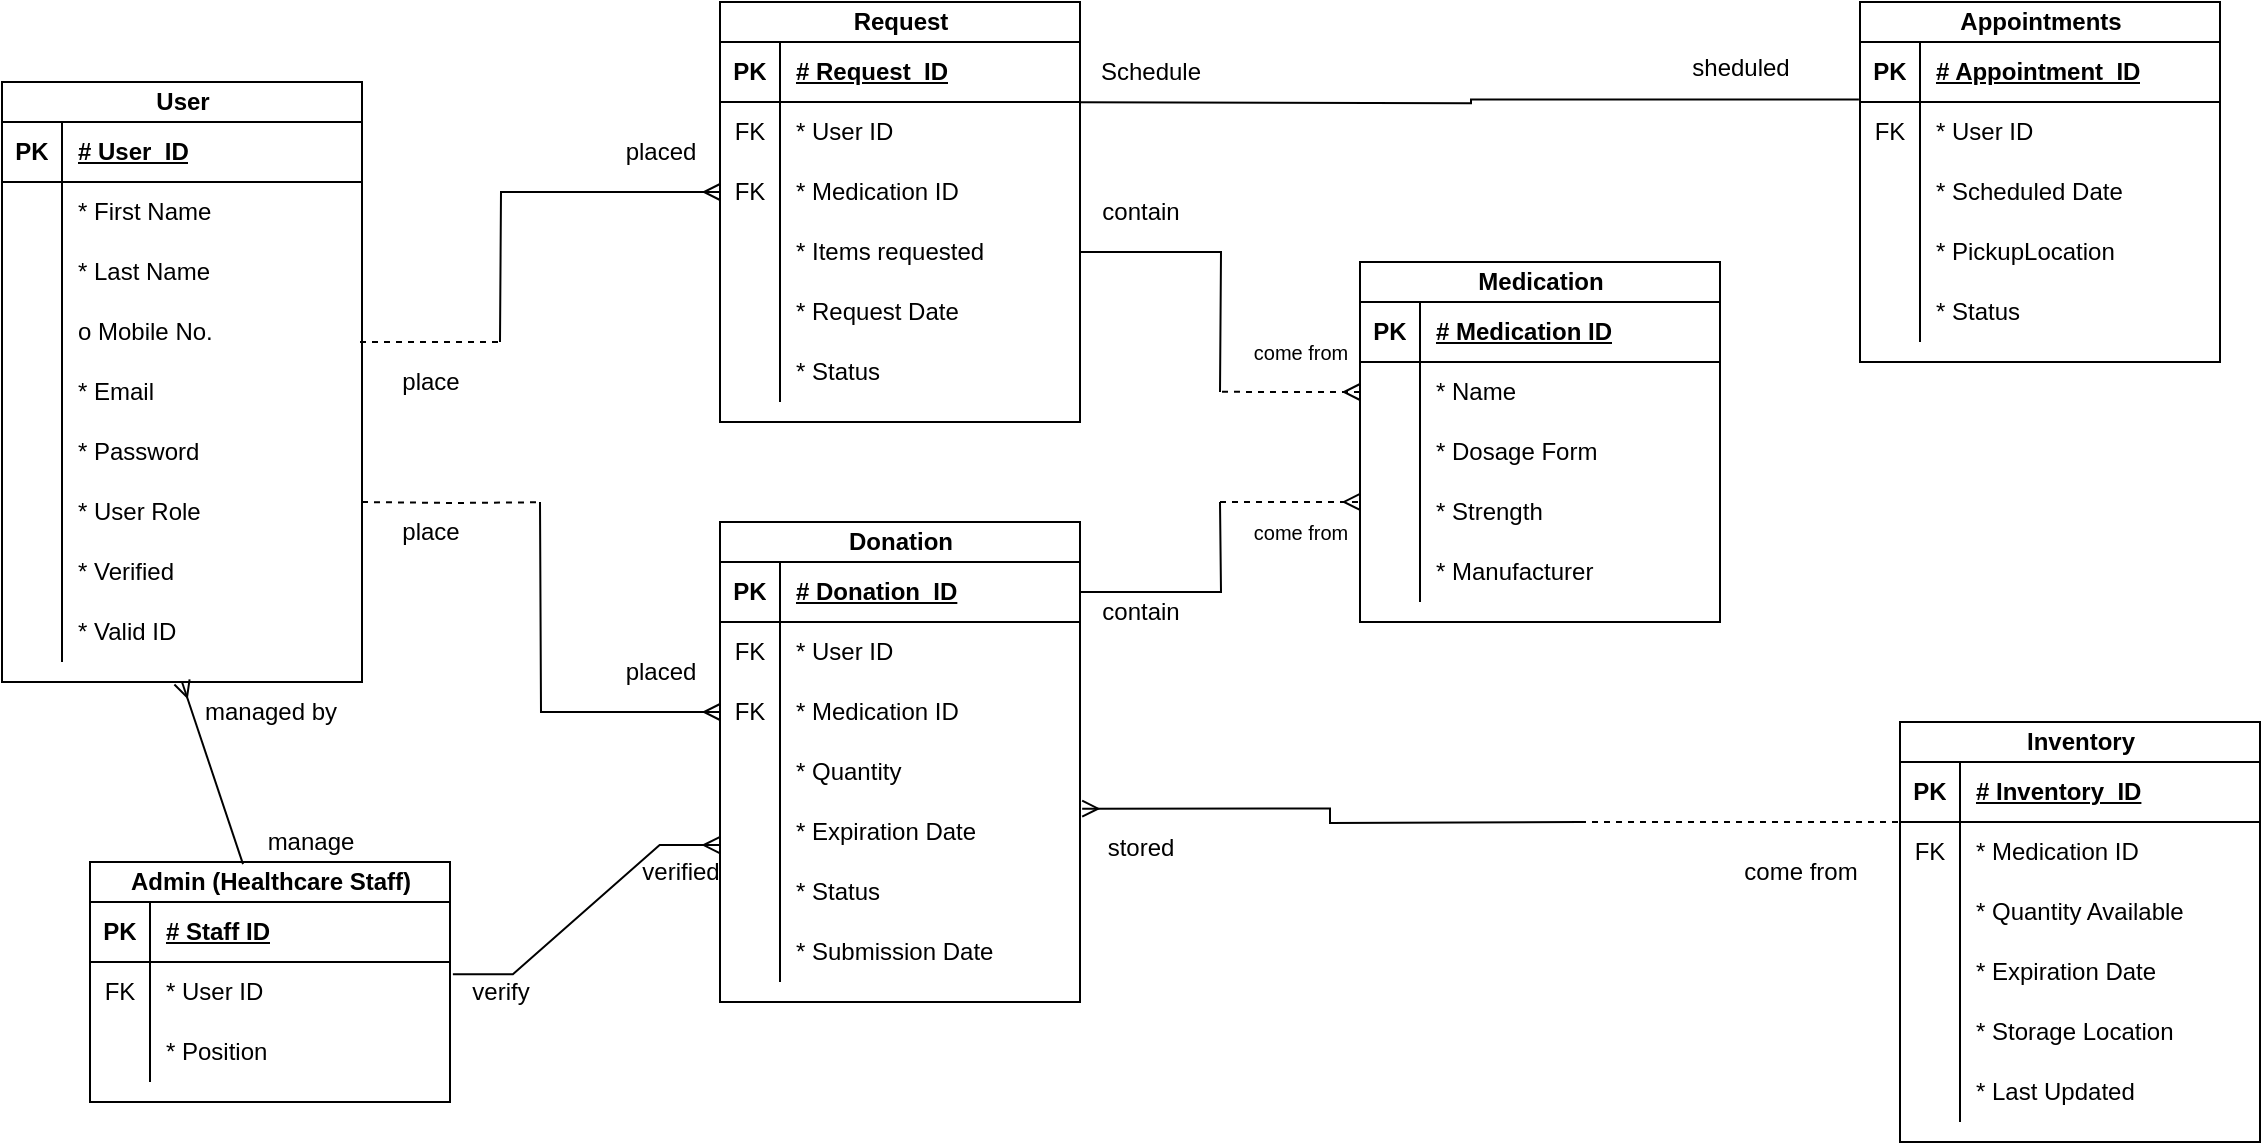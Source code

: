 <mxfile version="26.0.16">
  <diagram id="R2lEEEUBdFMjLlhIrx00" name="Page-1">
    <mxGraphModel dx="1720" dy="743" grid="1" gridSize="10" guides="1" tooltips="1" connect="1" arrows="1" fold="1" page="1" pageScale="1" pageWidth="1100" pageHeight="850" math="0" shadow="0" extFonts="Permanent Marker^https://fonts.googleapis.com/css?family=Permanent+Marker">
      <root>
        <mxCell id="0" />
        <mxCell id="1" parent="0" />
        <mxCell id="kozRAw5_wAaTcTTHbF1_-7" value="User" style="shape=table;startSize=20;container=1;collapsible=1;childLayout=tableLayout;fixedRows=1;rowLines=0;fontStyle=1;align=center;resizeLast=1;html=1;" parent="1" vertex="1">
          <mxGeometry x="31" y="60" width="180" height="300" as="geometry" />
        </mxCell>
        <mxCell id="kozRAw5_wAaTcTTHbF1_-8" value="" style="shape=tableRow;horizontal=0;startSize=0;swimlaneHead=0;swimlaneBody=0;fillColor=none;collapsible=0;dropTarget=0;points=[[0,0.5],[1,0.5]];portConstraint=eastwest;top=0;left=0;right=0;bottom=1;" parent="kozRAw5_wAaTcTTHbF1_-7" vertex="1">
          <mxGeometry y="20" width="180" height="30" as="geometry" />
        </mxCell>
        <mxCell id="kozRAw5_wAaTcTTHbF1_-9" value="PK" style="shape=partialRectangle;connectable=0;fillColor=none;top=0;left=0;bottom=0;right=0;fontStyle=1;overflow=hidden;whiteSpace=wrap;html=1;" parent="kozRAw5_wAaTcTTHbF1_-8" vertex="1">
          <mxGeometry width="30" height="30" as="geometry">
            <mxRectangle width="30" height="30" as="alternateBounds" />
          </mxGeometry>
        </mxCell>
        <mxCell id="kozRAw5_wAaTcTTHbF1_-10" value="# User_ID" style="shape=partialRectangle;connectable=0;fillColor=none;top=0;left=0;bottom=0;right=0;align=left;spacingLeft=6;fontStyle=5;overflow=hidden;whiteSpace=wrap;html=1;" parent="kozRAw5_wAaTcTTHbF1_-8" vertex="1">
          <mxGeometry x="30" width="150" height="30" as="geometry">
            <mxRectangle width="150" height="30" as="alternateBounds" />
          </mxGeometry>
        </mxCell>
        <mxCell id="kozRAw5_wAaTcTTHbF1_-11" value="" style="shape=tableRow;horizontal=0;startSize=0;swimlaneHead=0;swimlaneBody=0;fillColor=none;collapsible=0;dropTarget=0;points=[[0,0.5],[1,0.5]];portConstraint=eastwest;top=0;left=0;right=0;bottom=0;" parent="kozRAw5_wAaTcTTHbF1_-7" vertex="1">
          <mxGeometry y="50" width="180" height="30" as="geometry" />
        </mxCell>
        <mxCell id="kozRAw5_wAaTcTTHbF1_-12" value="" style="shape=partialRectangle;connectable=0;fillColor=none;top=0;left=0;bottom=0;right=0;editable=1;overflow=hidden;whiteSpace=wrap;html=1;" parent="kozRAw5_wAaTcTTHbF1_-11" vertex="1">
          <mxGeometry width="30" height="30" as="geometry">
            <mxRectangle width="30" height="30" as="alternateBounds" />
          </mxGeometry>
        </mxCell>
        <mxCell id="kozRAw5_wAaTcTTHbF1_-13" value="* First Name" style="shape=partialRectangle;connectable=0;fillColor=none;top=0;left=0;bottom=0;right=0;align=left;spacingLeft=6;overflow=hidden;whiteSpace=wrap;html=1;" parent="kozRAw5_wAaTcTTHbF1_-11" vertex="1">
          <mxGeometry x="30" width="150" height="30" as="geometry">
            <mxRectangle width="150" height="30" as="alternateBounds" />
          </mxGeometry>
        </mxCell>
        <mxCell id="kozRAw5_wAaTcTTHbF1_-14" value="" style="shape=tableRow;horizontal=0;startSize=0;swimlaneHead=0;swimlaneBody=0;fillColor=none;collapsible=0;dropTarget=0;points=[[0,0.5],[1,0.5]];portConstraint=eastwest;top=0;left=0;right=0;bottom=0;" parent="kozRAw5_wAaTcTTHbF1_-7" vertex="1">
          <mxGeometry y="80" width="180" height="30" as="geometry" />
        </mxCell>
        <mxCell id="kozRAw5_wAaTcTTHbF1_-15" value="" style="shape=partialRectangle;connectable=0;fillColor=none;top=0;left=0;bottom=0;right=0;editable=1;overflow=hidden;whiteSpace=wrap;html=1;" parent="kozRAw5_wAaTcTTHbF1_-14" vertex="1">
          <mxGeometry width="30" height="30" as="geometry">
            <mxRectangle width="30" height="30" as="alternateBounds" />
          </mxGeometry>
        </mxCell>
        <mxCell id="kozRAw5_wAaTcTTHbF1_-16" value="* Last Name" style="shape=partialRectangle;connectable=0;fillColor=none;top=0;left=0;bottom=0;right=0;align=left;spacingLeft=6;overflow=hidden;whiteSpace=wrap;html=1;" parent="kozRAw5_wAaTcTTHbF1_-14" vertex="1">
          <mxGeometry x="30" width="150" height="30" as="geometry">
            <mxRectangle width="150" height="30" as="alternateBounds" />
          </mxGeometry>
        </mxCell>
        <mxCell id="kozRAw5_wAaTcTTHbF1_-17" value="" style="shape=tableRow;horizontal=0;startSize=0;swimlaneHead=0;swimlaneBody=0;fillColor=none;collapsible=0;dropTarget=0;points=[[0,0.5],[1,0.5]];portConstraint=eastwest;top=0;left=0;right=0;bottom=0;" parent="kozRAw5_wAaTcTTHbF1_-7" vertex="1">
          <mxGeometry y="110" width="180" height="30" as="geometry" />
        </mxCell>
        <mxCell id="kozRAw5_wAaTcTTHbF1_-18" value="&lt;div&gt;&lt;br&gt;&lt;/div&gt;" style="shape=partialRectangle;connectable=0;fillColor=none;top=0;left=0;bottom=0;right=0;editable=1;overflow=hidden;whiteSpace=wrap;html=1;" parent="kozRAw5_wAaTcTTHbF1_-17" vertex="1">
          <mxGeometry width="30" height="30" as="geometry">
            <mxRectangle width="30" height="30" as="alternateBounds" />
          </mxGeometry>
        </mxCell>
        <mxCell id="kozRAw5_wAaTcTTHbF1_-19" value="o Mobile No." style="shape=partialRectangle;connectable=0;fillColor=none;top=0;left=0;bottom=0;right=0;align=left;spacingLeft=6;overflow=hidden;whiteSpace=wrap;html=1;" parent="kozRAw5_wAaTcTTHbF1_-17" vertex="1">
          <mxGeometry x="30" width="150" height="30" as="geometry">
            <mxRectangle width="150" height="30" as="alternateBounds" />
          </mxGeometry>
        </mxCell>
        <mxCell id="kozRAw5_wAaTcTTHbF1_-22" style="shape=tableRow;horizontal=0;startSize=0;swimlaneHead=0;swimlaneBody=0;fillColor=none;collapsible=0;dropTarget=0;points=[[0,0.5],[1,0.5]];portConstraint=eastwest;top=0;left=0;right=0;bottom=0;" parent="kozRAw5_wAaTcTTHbF1_-7" vertex="1">
          <mxGeometry y="140" width="180" height="30" as="geometry" />
        </mxCell>
        <mxCell id="kozRAw5_wAaTcTTHbF1_-23" style="shape=partialRectangle;connectable=0;fillColor=none;top=0;left=0;bottom=0;right=0;editable=1;overflow=hidden;whiteSpace=wrap;html=1;" parent="kozRAw5_wAaTcTTHbF1_-22" vertex="1">
          <mxGeometry width="30" height="30" as="geometry">
            <mxRectangle width="30" height="30" as="alternateBounds" />
          </mxGeometry>
        </mxCell>
        <mxCell id="kozRAw5_wAaTcTTHbF1_-24" value="* Email" style="shape=partialRectangle;connectable=0;fillColor=none;top=0;left=0;bottom=0;right=0;align=left;spacingLeft=6;overflow=hidden;whiteSpace=wrap;html=1;" parent="kozRAw5_wAaTcTTHbF1_-22" vertex="1">
          <mxGeometry x="30" width="150" height="30" as="geometry">
            <mxRectangle width="150" height="30" as="alternateBounds" />
          </mxGeometry>
        </mxCell>
        <mxCell id="kozRAw5_wAaTcTTHbF1_-25" style="shape=tableRow;horizontal=0;startSize=0;swimlaneHead=0;swimlaneBody=0;fillColor=none;collapsible=0;dropTarget=0;points=[[0,0.5],[1,0.5]];portConstraint=eastwest;top=0;left=0;right=0;bottom=0;" parent="kozRAw5_wAaTcTTHbF1_-7" vertex="1">
          <mxGeometry y="170" width="180" height="30" as="geometry" />
        </mxCell>
        <mxCell id="kozRAw5_wAaTcTTHbF1_-26" style="shape=partialRectangle;connectable=0;fillColor=none;top=0;left=0;bottom=0;right=0;editable=1;overflow=hidden;whiteSpace=wrap;html=1;" parent="kozRAw5_wAaTcTTHbF1_-25" vertex="1">
          <mxGeometry width="30" height="30" as="geometry">
            <mxRectangle width="30" height="30" as="alternateBounds" />
          </mxGeometry>
        </mxCell>
        <mxCell id="kozRAw5_wAaTcTTHbF1_-27" value="* Password" style="shape=partialRectangle;connectable=0;fillColor=none;top=0;left=0;bottom=0;right=0;align=left;spacingLeft=6;overflow=hidden;whiteSpace=wrap;html=1;" parent="kozRAw5_wAaTcTTHbF1_-25" vertex="1">
          <mxGeometry x="30" width="150" height="30" as="geometry">
            <mxRectangle width="150" height="30" as="alternateBounds" />
          </mxGeometry>
        </mxCell>
        <mxCell id="kozRAw5_wAaTcTTHbF1_-28" style="shape=tableRow;horizontal=0;startSize=0;swimlaneHead=0;swimlaneBody=0;fillColor=none;collapsible=0;dropTarget=0;points=[[0,0.5],[1,0.5]];portConstraint=eastwest;top=0;left=0;right=0;bottom=0;" parent="kozRAw5_wAaTcTTHbF1_-7" vertex="1">
          <mxGeometry y="200" width="180" height="30" as="geometry" />
        </mxCell>
        <mxCell id="kozRAw5_wAaTcTTHbF1_-29" style="shape=partialRectangle;connectable=0;fillColor=none;top=0;left=0;bottom=0;right=0;editable=1;overflow=hidden;whiteSpace=wrap;html=1;" parent="kozRAw5_wAaTcTTHbF1_-28" vertex="1">
          <mxGeometry width="30" height="30" as="geometry">
            <mxRectangle width="30" height="30" as="alternateBounds" />
          </mxGeometry>
        </mxCell>
        <mxCell id="kozRAw5_wAaTcTTHbF1_-30" value="* User Role" style="shape=partialRectangle;connectable=0;fillColor=none;top=0;left=0;bottom=0;right=0;align=left;spacingLeft=6;overflow=hidden;whiteSpace=wrap;html=1;" parent="kozRAw5_wAaTcTTHbF1_-28" vertex="1">
          <mxGeometry x="30" width="150" height="30" as="geometry">
            <mxRectangle width="150" height="30" as="alternateBounds" />
          </mxGeometry>
        </mxCell>
        <mxCell id="kozRAw5_wAaTcTTHbF1_-31" style="shape=tableRow;horizontal=0;startSize=0;swimlaneHead=0;swimlaneBody=0;fillColor=none;collapsible=0;dropTarget=0;points=[[0,0.5],[1,0.5]];portConstraint=eastwest;top=0;left=0;right=0;bottom=0;" parent="kozRAw5_wAaTcTTHbF1_-7" vertex="1">
          <mxGeometry y="230" width="180" height="30" as="geometry" />
        </mxCell>
        <mxCell id="kozRAw5_wAaTcTTHbF1_-32" style="shape=partialRectangle;connectable=0;fillColor=none;top=0;left=0;bottom=0;right=0;editable=1;overflow=hidden;whiteSpace=wrap;html=1;" parent="kozRAw5_wAaTcTTHbF1_-31" vertex="1">
          <mxGeometry width="30" height="30" as="geometry">
            <mxRectangle width="30" height="30" as="alternateBounds" />
          </mxGeometry>
        </mxCell>
        <mxCell id="kozRAw5_wAaTcTTHbF1_-33" value="* Verified" style="shape=partialRectangle;connectable=0;fillColor=none;top=0;left=0;bottom=0;right=0;align=left;spacingLeft=6;overflow=hidden;whiteSpace=wrap;html=1;" parent="kozRAw5_wAaTcTTHbF1_-31" vertex="1">
          <mxGeometry x="30" width="150" height="30" as="geometry">
            <mxRectangle width="150" height="30" as="alternateBounds" />
          </mxGeometry>
        </mxCell>
        <mxCell id="kozRAw5_wAaTcTTHbF1_-34" style="shape=tableRow;horizontal=0;startSize=0;swimlaneHead=0;swimlaneBody=0;fillColor=none;collapsible=0;dropTarget=0;points=[[0,0.5],[1,0.5]];portConstraint=eastwest;top=0;left=0;right=0;bottom=0;" parent="kozRAw5_wAaTcTTHbF1_-7" vertex="1">
          <mxGeometry y="260" width="180" height="30" as="geometry" />
        </mxCell>
        <mxCell id="kozRAw5_wAaTcTTHbF1_-35" style="shape=partialRectangle;connectable=0;fillColor=none;top=0;left=0;bottom=0;right=0;editable=1;overflow=hidden;whiteSpace=wrap;html=1;" parent="kozRAw5_wAaTcTTHbF1_-34" vertex="1">
          <mxGeometry width="30" height="30" as="geometry">
            <mxRectangle width="30" height="30" as="alternateBounds" />
          </mxGeometry>
        </mxCell>
        <mxCell id="kozRAw5_wAaTcTTHbF1_-36" value="* Valid ID" style="shape=partialRectangle;connectable=0;fillColor=none;top=0;left=0;bottom=0;right=0;align=left;spacingLeft=6;overflow=hidden;whiteSpace=wrap;html=1;" parent="kozRAw5_wAaTcTTHbF1_-34" vertex="1">
          <mxGeometry x="30" width="150" height="30" as="geometry">
            <mxRectangle width="150" height="30" as="alternateBounds" />
          </mxGeometry>
        </mxCell>
        <mxCell id="kozRAw5_wAaTcTTHbF1_-37" value="Medication" style="shape=table;startSize=20;container=1;collapsible=1;childLayout=tableLayout;fixedRows=1;rowLines=0;fontStyle=1;align=center;resizeLast=1;html=1;" parent="1" vertex="1">
          <mxGeometry x="710" y="150" width="180" height="180" as="geometry" />
        </mxCell>
        <mxCell id="kozRAw5_wAaTcTTHbF1_-38" value="" style="shape=tableRow;horizontal=0;startSize=0;swimlaneHead=0;swimlaneBody=0;fillColor=none;collapsible=0;dropTarget=0;points=[[0,0.5],[1,0.5]];portConstraint=eastwest;top=0;left=0;right=0;bottom=1;" parent="kozRAw5_wAaTcTTHbF1_-37" vertex="1">
          <mxGeometry y="20" width="180" height="30" as="geometry" />
        </mxCell>
        <mxCell id="kozRAw5_wAaTcTTHbF1_-39" value="PK" style="shape=partialRectangle;connectable=0;fillColor=none;top=0;left=0;bottom=0;right=0;fontStyle=1;overflow=hidden;whiteSpace=wrap;html=1;" parent="kozRAw5_wAaTcTTHbF1_-38" vertex="1">
          <mxGeometry width="30" height="30" as="geometry">
            <mxRectangle width="30" height="30" as="alternateBounds" />
          </mxGeometry>
        </mxCell>
        <mxCell id="kozRAw5_wAaTcTTHbF1_-40" value="# Medication ID" style="shape=partialRectangle;connectable=0;fillColor=none;top=0;left=0;bottom=0;right=0;align=left;spacingLeft=6;fontStyle=5;overflow=hidden;whiteSpace=wrap;html=1;" parent="kozRAw5_wAaTcTTHbF1_-38" vertex="1">
          <mxGeometry x="30" width="150" height="30" as="geometry">
            <mxRectangle width="150" height="30" as="alternateBounds" />
          </mxGeometry>
        </mxCell>
        <mxCell id="kozRAw5_wAaTcTTHbF1_-41" value="" style="shape=tableRow;horizontal=0;startSize=0;swimlaneHead=0;swimlaneBody=0;fillColor=none;collapsible=0;dropTarget=0;points=[[0,0.5],[1,0.5]];portConstraint=eastwest;top=0;left=0;right=0;bottom=0;" parent="kozRAw5_wAaTcTTHbF1_-37" vertex="1">
          <mxGeometry y="50" width="180" height="30" as="geometry" />
        </mxCell>
        <mxCell id="kozRAw5_wAaTcTTHbF1_-42" value="" style="shape=partialRectangle;connectable=0;fillColor=none;top=0;left=0;bottom=0;right=0;editable=1;overflow=hidden;whiteSpace=wrap;html=1;" parent="kozRAw5_wAaTcTTHbF1_-41" vertex="1">
          <mxGeometry width="30" height="30" as="geometry">
            <mxRectangle width="30" height="30" as="alternateBounds" />
          </mxGeometry>
        </mxCell>
        <mxCell id="kozRAw5_wAaTcTTHbF1_-43" value="* Name" style="shape=partialRectangle;connectable=0;fillColor=none;top=0;left=0;bottom=0;right=0;align=left;spacingLeft=6;overflow=hidden;whiteSpace=wrap;html=1;" parent="kozRAw5_wAaTcTTHbF1_-41" vertex="1">
          <mxGeometry x="30" width="150" height="30" as="geometry">
            <mxRectangle width="150" height="30" as="alternateBounds" />
          </mxGeometry>
        </mxCell>
        <mxCell id="kozRAw5_wAaTcTTHbF1_-44" value="" style="shape=tableRow;horizontal=0;startSize=0;swimlaneHead=0;swimlaneBody=0;fillColor=none;collapsible=0;dropTarget=0;points=[[0,0.5],[1,0.5]];portConstraint=eastwest;top=0;left=0;right=0;bottom=0;" parent="kozRAw5_wAaTcTTHbF1_-37" vertex="1">
          <mxGeometry y="80" width="180" height="30" as="geometry" />
        </mxCell>
        <mxCell id="kozRAw5_wAaTcTTHbF1_-45" value="" style="shape=partialRectangle;connectable=0;fillColor=none;top=0;left=0;bottom=0;right=0;editable=1;overflow=hidden;whiteSpace=wrap;html=1;" parent="kozRAw5_wAaTcTTHbF1_-44" vertex="1">
          <mxGeometry width="30" height="30" as="geometry">
            <mxRectangle width="30" height="30" as="alternateBounds" />
          </mxGeometry>
        </mxCell>
        <mxCell id="kozRAw5_wAaTcTTHbF1_-46" value="* Dosage Form" style="shape=partialRectangle;connectable=0;fillColor=none;top=0;left=0;bottom=0;right=0;align=left;spacingLeft=6;overflow=hidden;whiteSpace=wrap;html=1;" parent="kozRAw5_wAaTcTTHbF1_-44" vertex="1">
          <mxGeometry x="30" width="150" height="30" as="geometry">
            <mxRectangle width="150" height="30" as="alternateBounds" />
          </mxGeometry>
        </mxCell>
        <mxCell id="kozRAw5_wAaTcTTHbF1_-47" value="" style="shape=tableRow;horizontal=0;startSize=0;swimlaneHead=0;swimlaneBody=0;fillColor=none;collapsible=0;dropTarget=0;points=[[0,0.5],[1,0.5]];portConstraint=eastwest;top=0;left=0;right=0;bottom=0;" parent="kozRAw5_wAaTcTTHbF1_-37" vertex="1">
          <mxGeometry y="110" width="180" height="30" as="geometry" />
        </mxCell>
        <mxCell id="kozRAw5_wAaTcTTHbF1_-48" value="&lt;div&gt;&lt;br&gt;&lt;/div&gt;" style="shape=partialRectangle;connectable=0;fillColor=none;top=0;left=0;bottom=0;right=0;editable=1;overflow=hidden;whiteSpace=wrap;html=1;" parent="kozRAw5_wAaTcTTHbF1_-47" vertex="1">
          <mxGeometry width="30" height="30" as="geometry">
            <mxRectangle width="30" height="30" as="alternateBounds" />
          </mxGeometry>
        </mxCell>
        <mxCell id="kozRAw5_wAaTcTTHbF1_-49" value="* Strength" style="shape=partialRectangle;connectable=0;fillColor=none;top=0;left=0;bottom=0;right=0;align=left;spacingLeft=6;overflow=hidden;whiteSpace=wrap;html=1;" parent="kozRAw5_wAaTcTTHbF1_-47" vertex="1">
          <mxGeometry x="30" width="150" height="30" as="geometry">
            <mxRectangle width="150" height="30" as="alternateBounds" />
          </mxGeometry>
        </mxCell>
        <mxCell id="kozRAw5_wAaTcTTHbF1_-50" style="shape=tableRow;horizontal=0;startSize=0;swimlaneHead=0;swimlaneBody=0;fillColor=none;collapsible=0;dropTarget=0;points=[[0,0.5],[1,0.5]];portConstraint=eastwest;top=0;left=0;right=0;bottom=0;" parent="kozRAw5_wAaTcTTHbF1_-37" vertex="1">
          <mxGeometry y="140" width="180" height="30" as="geometry" />
        </mxCell>
        <mxCell id="kozRAw5_wAaTcTTHbF1_-51" style="shape=partialRectangle;connectable=0;fillColor=none;top=0;left=0;bottom=0;right=0;editable=1;overflow=hidden;whiteSpace=wrap;html=1;" parent="kozRAw5_wAaTcTTHbF1_-50" vertex="1">
          <mxGeometry width="30" height="30" as="geometry">
            <mxRectangle width="30" height="30" as="alternateBounds" />
          </mxGeometry>
        </mxCell>
        <mxCell id="kozRAw5_wAaTcTTHbF1_-52" value="* Manufacturer" style="shape=partialRectangle;connectable=0;fillColor=none;top=0;left=0;bottom=0;right=0;align=left;spacingLeft=6;overflow=hidden;whiteSpace=wrap;html=1;" parent="kozRAw5_wAaTcTTHbF1_-50" vertex="1">
          <mxGeometry x="30" width="150" height="30" as="geometry">
            <mxRectangle width="150" height="30" as="alternateBounds" />
          </mxGeometry>
        </mxCell>
        <mxCell id="kozRAw5_wAaTcTTHbF1_-65" value="Donation" style="shape=table;startSize=20;container=1;collapsible=1;childLayout=tableLayout;fixedRows=1;rowLines=0;fontStyle=1;align=center;resizeLast=1;html=1;" parent="1" vertex="1">
          <mxGeometry x="390" y="280" width="180" height="240" as="geometry" />
        </mxCell>
        <mxCell id="kozRAw5_wAaTcTTHbF1_-66" value="" style="shape=tableRow;horizontal=0;startSize=0;swimlaneHead=0;swimlaneBody=0;fillColor=none;collapsible=0;dropTarget=0;points=[[0,0.5],[1,0.5]];portConstraint=eastwest;top=0;left=0;right=0;bottom=1;" parent="kozRAw5_wAaTcTTHbF1_-65" vertex="1">
          <mxGeometry y="20" width="180" height="30" as="geometry" />
        </mxCell>
        <mxCell id="kozRAw5_wAaTcTTHbF1_-67" value="PK" style="shape=partialRectangle;connectable=0;fillColor=none;top=0;left=0;bottom=0;right=0;fontStyle=1;overflow=hidden;whiteSpace=wrap;html=1;" parent="kozRAw5_wAaTcTTHbF1_-66" vertex="1">
          <mxGeometry width="30" height="30" as="geometry">
            <mxRectangle width="30" height="30" as="alternateBounds" />
          </mxGeometry>
        </mxCell>
        <mxCell id="kozRAw5_wAaTcTTHbF1_-68" value="# Donation_ID" style="shape=partialRectangle;connectable=0;fillColor=none;top=0;left=0;bottom=0;right=0;align=left;spacingLeft=6;fontStyle=5;overflow=hidden;whiteSpace=wrap;html=1;" parent="kozRAw5_wAaTcTTHbF1_-66" vertex="1">
          <mxGeometry x="30" width="150" height="30" as="geometry">
            <mxRectangle width="150" height="30" as="alternateBounds" />
          </mxGeometry>
        </mxCell>
        <mxCell id="kozRAw5_wAaTcTTHbF1_-69" value="" style="shape=tableRow;horizontal=0;startSize=0;swimlaneHead=0;swimlaneBody=0;fillColor=none;collapsible=0;dropTarget=0;points=[[0,0.5],[1,0.5]];portConstraint=eastwest;top=0;left=0;right=0;bottom=0;" parent="kozRAw5_wAaTcTTHbF1_-65" vertex="1">
          <mxGeometry y="50" width="180" height="30" as="geometry" />
        </mxCell>
        <mxCell id="kozRAw5_wAaTcTTHbF1_-70" value="FK" style="shape=partialRectangle;connectable=0;fillColor=none;top=0;left=0;bottom=0;right=0;editable=1;overflow=hidden;whiteSpace=wrap;html=1;" parent="kozRAw5_wAaTcTTHbF1_-69" vertex="1">
          <mxGeometry width="30" height="30" as="geometry">
            <mxRectangle width="30" height="30" as="alternateBounds" />
          </mxGeometry>
        </mxCell>
        <mxCell id="kozRAw5_wAaTcTTHbF1_-71" value="* User ID" style="shape=partialRectangle;connectable=0;fillColor=none;top=0;left=0;bottom=0;right=0;align=left;spacingLeft=6;overflow=hidden;whiteSpace=wrap;html=1;" parent="kozRAw5_wAaTcTTHbF1_-69" vertex="1">
          <mxGeometry x="30" width="150" height="30" as="geometry">
            <mxRectangle width="150" height="30" as="alternateBounds" />
          </mxGeometry>
        </mxCell>
        <mxCell id="kozRAw5_wAaTcTTHbF1_-72" value="" style="shape=tableRow;horizontal=0;startSize=0;swimlaneHead=0;swimlaneBody=0;fillColor=none;collapsible=0;dropTarget=0;points=[[0,0.5],[1,0.5]];portConstraint=eastwest;top=0;left=0;right=0;bottom=0;" parent="kozRAw5_wAaTcTTHbF1_-65" vertex="1">
          <mxGeometry y="80" width="180" height="30" as="geometry" />
        </mxCell>
        <mxCell id="kozRAw5_wAaTcTTHbF1_-73" value="FK" style="shape=partialRectangle;connectable=0;fillColor=none;top=0;left=0;bottom=0;right=0;editable=1;overflow=hidden;whiteSpace=wrap;html=1;" parent="kozRAw5_wAaTcTTHbF1_-72" vertex="1">
          <mxGeometry width="30" height="30" as="geometry">
            <mxRectangle width="30" height="30" as="alternateBounds" />
          </mxGeometry>
        </mxCell>
        <mxCell id="kozRAw5_wAaTcTTHbF1_-74" value="* Medication ID" style="shape=partialRectangle;connectable=0;fillColor=none;top=0;left=0;bottom=0;right=0;align=left;spacingLeft=6;overflow=hidden;whiteSpace=wrap;html=1;" parent="kozRAw5_wAaTcTTHbF1_-72" vertex="1">
          <mxGeometry x="30" width="150" height="30" as="geometry">
            <mxRectangle width="150" height="30" as="alternateBounds" />
          </mxGeometry>
        </mxCell>
        <mxCell id="kozRAw5_wAaTcTTHbF1_-75" value="" style="shape=tableRow;horizontal=0;startSize=0;swimlaneHead=0;swimlaneBody=0;fillColor=none;collapsible=0;dropTarget=0;points=[[0,0.5],[1,0.5]];portConstraint=eastwest;top=0;left=0;right=0;bottom=0;" parent="kozRAw5_wAaTcTTHbF1_-65" vertex="1">
          <mxGeometry y="110" width="180" height="30" as="geometry" />
        </mxCell>
        <mxCell id="kozRAw5_wAaTcTTHbF1_-76" value="&lt;div&gt;&lt;br&gt;&lt;/div&gt;" style="shape=partialRectangle;connectable=0;fillColor=none;top=0;left=0;bottom=0;right=0;editable=1;overflow=hidden;whiteSpace=wrap;html=1;" parent="kozRAw5_wAaTcTTHbF1_-75" vertex="1">
          <mxGeometry width="30" height="30" as="geometry">
            <mxRectangle width="30" height="30" as="alternateBounds" />
          </mxGeometry>
        </mxCell>
        <mxCell id="kozRAw5_wAaTcTTHbF1_-77" value="* Quantity" style="shape=partialRectangle;connectable=0;fillColor=none;top=0;left=0;bottom=0;right=0;align=left;spacingLeft=6;overflow=hidden;whiteSpace=wrap;html=1;" parent="kozRAw5_wAaTcTTHbF1_-75" vertex="1">
          <mxGeometry x="30" width="150" height="30" as="geometry">
            <mxRectangle width="150" height="30" as="alternateBounds" />
          </mxGeometry>
        </mxCell>
        <mxCell id="kozRAw5_wAaTcTTHbF1_-78" style="shape=tableRow;horizontal=0;startSize=0;swimlaneHead=0;swimlaneBody=0;fillColor=none;collapsible=0;dropTarget=0;points=[[0,0.5],[1,0.5]];portConstraint=eastwest;top=0;left=0;right=0;bottom=0;" parent="kozRAw5_wAaTcTTHbF1_-65" vertex="1">
          <mxGeometry y="140" width="180" height="30" as="geometry" />
        </mxCell>
        <mxCell id="kozRAw5_wAaTcTTHbF1_-79" style="shape=partialRectangle;connectable=0;fillColor=none;top=0;left=0;bottom=0;right=0;editable=1;overflow=hidden;whiteSpace=wrap;html=1;" parent="kozRAw5_wAaTcTTHbF1_-78" vertex="1">
          <mxGeometry width="30" height="30" as="geometry">
            <mxRectangle width="30" height="30" as="alternateBounds" />
          </mxGeometry>
        </mxCell>
        <mxCell id="kozRAw5_wAaTcTTHbF1_-80" value="* Expiration Date" style="shape=partialRectangle;connectable=0;fillColor=none;top=0;left=0;bottom=0;right=0;align=left;spacingLeft=6;overflow=hidden;whiteSpace=wrap;html=1;" parent="kozRAw5_wAaTcTTHbF1_-78" vertex="1">
          <mxGeometry x="30" width="150" height="30" as="geometry">
            <mxRectangle width="150" height="30" as="alternateBounds" />
          </mxGeometry>
        </mxCell>
        <mxCell id="kozRAw5_wAaTcTTHbF1_-81" style="shape=tableRow;horizontal=0;startSize=0;swimlaneHead=0;swimlaneBody=0;fillColor=none;collapsible=0;dropTarget=0;points=[[0,0.5],[1,0.5]];portConstraint=eastwest;top=0;left=0;right=0;bottom=0;" parent="kozRAw5_wAaTcTTHbF1_-65" vertex="1">
          <mxGeometry y="170" width="180" height="30" as="geometry" />
        </mxCell>
        <mxCell id="kozRAw5_wAaTcTTHbF1_-82" style="shape=partialRectangle;connectable=0;fillColor=none;top=0;left=0;bottom=0;right=0;editable=1;overflow=hidden;whiteSpace=wrap;html=1;" parent="kozRAw5_wAaTcTTHbF1_-81" vertex="1">
          <mxGeometry width="30" height="30" as="geometry">
            <mxRectangle width="30" height="30" as="alternateBounds" />
          </mxGeometry>
        </mxCell>
        <mxCell id="kozRAw5_wAaTcTTHbF1_-83" value="* Status" style="shape=partialRectangle;connectable=0;fillColor=none;top=0;left=0;bottom=0;right=0;align=left;spacingLeft=6;overflow=hidden;whiteSpace=wrap;html=1;" parent="kozRAw5_wAaTcTTHbF1_-81" vertex="1">
          <mxGeometry x="30" width="150" height="30" as="geometry">
            <mxRectangle width="150" height="30" as="alternateBounds" />
          </mxGeometry>
        </mxCell>
        <mxCell id="kozRAw5_wAaTcTTHbF1_-84" style="shape=tableRow;horizontal=0;startSize=0;swimlaneHead=0;swimlaneBody=0;fillColor=none;collapsible=0;dropTarget=0;points=[[0,0.5],[1,0.5]];portConstraint=eastwest;top=0;left=0;right=0;bottom=0;" parent="kozRAw5_wAaTcTTHbF1_-65" vertex="1">
          <mxGeometry y="200" width="180" height="30" as="geometry" />
        </mxCell>
        <mxCell id="kozRAw5_wAaTcTTHbF1_-85" style="shape=partialRectangle;connectable=0;fillColor=none;top=0;left=0;bottom=0;right=0;editable=1;overflow=hidden;whiteSpace=wrap;html=1;" parent="kozRAw5_wAaTcTTHbF1_-84" vertex="1">
          <mxGeometry width="30" height="30" as="geometry">
            <mxRectangle width="30" height="30" as="alternateBounds" />
          </mxGeometry>
        </mxCell>
        <mxCell id="kozRAw5_wAaTcTTHbF1_-86" value="* Submission Date" style="shape=partialRectangle;connectable=0;fillColor=none;top=0;left=0;bottom=0;right=0;align=left;spacingLeft=6;overflow=hidden;whiteSpace=wrap;html=1;" parent="kozRAw5_wAaTcTTHbF1_-84" vertex="1">
          <mxGeometry x="30" width="150" height="30" as="geometry">
            <mxRectangle width="150" height="30" as="alternateBounds" />
          </mxGeometry>
        </mxCell>
        <mxCell id="kozRAw5_wAaTcTTHbF1_-93" value="Inventory" style="shape=table;startSize=20;container=1;collapsible=1;childLayout=tableLayout;fixedRows=1;rowLines=0;fontStyle=1;align=center;resizeLast=1;html=1;" parent="1" vertex="1">
          <mxGeometry x="980" y="380" width="180" height="210" as="geometry" />
        </mxCell>
        <mxCell id="kozRAw5_wAaTcTTHbF1_-94" value="" style="shape=tableRow;horizontal=0;startSize=0;swimlaneHead=0;swimlaneBody=0;fillColor=none;collapsible=0;dropTarget=0;points=[[0,0.5],[1,0.5]];portConstraint=eastwest;top=0;left=0;right=0;bottom=1;" parent="kozRAw5_wAaTcTTHbF1_-93" vertex="1">
          <mxGeometry y="20" width="180" height="30" as="geometry" />
        </mxCell>
        <mxCell id="kozRAw5_wAaTcTTHbF1_-95" value="PK" style="shape=partialRectangle;connectable=0;fillColor=none;top=0;left=0;bottom=0;right=0;fontStyle=1;overflow=hidden;whiteSpace=wrap;html=1;" parent="kozRAw5_wAaTcTTHbF1_-94" vertex="1">
          <mxGeometry width="30" height="30" as="geometry">
            <mxRectangle width="30" height="30" as="alternateBounds" />
          </mxGeometry>
        </mxCell>
        <mxCell id="kozRAw5_wAaTcTTHbF1_-96" value="# Inventory_ID" style="shape=partialRectangle;connectable=0;fillColor=none;top=0;left=0;bottom=0;right=0;align=left;spacingLeft=6;fontStyle=5;overflow=hidden;whiteSpace=wrap;html=1;" parent="kozRAw5_wAaTcTTHbF1_-94" vertex="1">
          <mxGeometry x="30" width="150" height="30" as="geometry">
            <mxRectangle width="150" height="30" as="alternateBounds" />
          </mxGeometry>
        </mxCell>
        <mxCell id="kozRAw5_wAaTcTTHbF1_-97" value="" style="shape=tableRow;horizontal=0;startSize=0;swimlaneHead=0;swimlaneBody=0;fillColor=none;collapsible=0;dropTarget=0;points=[[0,0.5],[1,0.5]];portConstraint=eastwest;top=0;left=0;right=0;bottom=0;" parent="kozRAw5_wAaTcTTHbF1_-93" vertex="1">
          <mxGeometry y="50" width="180" height="30" as="geometry" />
        </mxCell>
        <mxCell id="kozRAw5_wAaTcTTHbF1_-98" value="FK" style="shape=partialRectangle;connectable=0;fillColor=none;top=0;left=0;bottom=0;right=0;editable=1;overflow=hidden;whiteSpace=wrap;html=1;" parent="kozRAw5_wAaTcTTHbF1_-97" vertex="1">
          <mxGeometry width="30" height="30" as="geometry">
            <mxRectangle width="30" height="30" as="alternateBounds" />
          </mxGeometry>
        </mxCell>
        <mxCell id="kozRAw5_wAaTcTTHbF1_-99" value="* Medication ID" style="shape=partialRectangle;connectable=0;fillColor=none;top=0;left=0;bottom=0;right=0;align=left;spacingLeft=6;overflow=hidden;whiteSpace=wrap;html=1;" parent="kozRAw5_wAaTcTTHbF1_-97" vertex="1">
          <mxGeometry x="30" width="150" height="30" as="geometry">
            <mxRectangle width="150" height="30" as="alternateBounds" />
          </mxGeometry>
        </mxCell>
        <mxCell id="kozRAw5_wAaTcTTHbF1_-100" value="" style="shape=tableRow;horizontal=0;startSize=0;swimlaneHead=0;swimlaneBody=0;fillColor=none;collapsible=0;dropTarget=0;points=[[0,0.5],[1,0.5]];portConstraint=eastwest;top=0;left=0;right=0;bottom=0;" parent="kozRAw5_wAaTcTTHbF1_-93" vertex="1">
          <mxGeometry y="80" width="180" height="30" as="geometry" />
        </mxCell>
        <mxCell id="kozRAw5_wAaTcTTHbF1_-101" value="" style="shape=partialRectangle;connectable=0;fillColor=none;top=0;left=0;bottom=0;right=0;editable=1;overflow=hidden;whiteSpace=wrap;html=1;" parent="kozRAw5_wAaTcTTHbF1_-100" vertex="1">
          <mxGeometry width="30" height="30" as="geometry">
            <mxRectangle width="30" height="30" as="alternateBounds" />
          </mxGeometry>
        </mxCell>
        <mxCell id="kozRAw5_wAaTcTTHbF1_-102" value="* Quantity Available" style="shape=partialRectangle;connectable=0;fillColor=none;top=0;left=0;bottom=0;right=0;align=left;spacingLeft=6;overflow=hidden;whiteSpace=wrap;html=1;" parent="kozRAw5_wAaTcTTHbF1_-100" vertex="1">
          <mxGeometry x="30" width="150" height="30" as="geometry">
            <mxRectangle width="150" height="30" as="alternateBounds" />
          </mxGeometry>
        </mxCell>
        <mxCell id="kozRAw5_wAaTcTTHbF1_-103" value="" style="shape=tableRow;horizontal=0;startSize=0;swimlaneHead=0;swimlaneBody=0;fillColor=none;collapsible=0;dropTarget=0;points=[[0,0.5],[1,0.5]];portConstraint=eastwest;top=0;left=0;right=0;bottom=0;" parent="kozRAw5_wAaTcTTHbF1_-93" vertex="1">
          <mxGeometry y="110" width="180" height="30" as="geometry" />
        </mxCell>
        <mxCell id="kozRAw5_wAaTcTTHbF1_-104" value="&lt;div&gt;&lt;br&gt;&lt;/div&gt;" style="shape=partialRectangle;connectable=0;fillColor=none;top=0;left=0;bottom=0;right=0;editable=1;overflow=hidden;whiteSpace=wrap;html=1;" parent="kozRAw5_wAaTcTTHbF1_-103" vertex="1">
          <mxGeometry width="30" height="30" as="geometry">
            <mxRectangle width="30" height="30" as="alternateBounds" />
          </mxGeometry>
        </mxCell>
        <mxCell id="kozRAw5_wAaTcTTHbF1_-105" value="* Expiration Date" style="shape=partialRectangle;connectable=0;fillColor=none;top=0;left=0;bottom=0;right=0;align=left;spacingLeft=6;overflow=hidden;whiteSpace=wrap;html=1;" parent="kozRAw5_wAaTcTTHbF1_-103" vertex="1">
          <mxGeometry x="30" width="150" height="30" as="geometry">
            <mxRectangle width="150" height="30" as="alternateBounds" />
          </mxGeometry>
        </mxCell>
        <mxCell id="kozRAw5_wAaTcTTHbF1_-106" style="shape=tableRow;horizontal=0;startSize=0;swimlaneHead=0;swimlaneBody=0;fillColor=none;collapsible=0;dropTarget=0;points=[[0,0.5],[1,0.5]];portConstraint=eastwest;top=0;left=0;right=0;bottom=0;" parent="kozRAw5_wAaTcTTHbF1_-93" vertex="1">
          <mxGeometry y="140" width="180" height="30" as="geometry" />
        </mxCell>
        <mxCell id="kozRAw5_wAaTcTTHbF1_-107" style="shape=partialRectangle;connectable=0;fillColor=none;top=0;left=0;bottom=0;right=0;editable=1;overflow=hidden;whiteSpace=wrap;html=1;" parent="kozRAw5_wAaTcTTHbF1_-106" vertex="1">
          <mxGeometry width="30" height="30" as="geometry">
            <mxRectangle width="30" height="30" as="alternateBounds" />
          </mxGeometry>
        </mxCell>
        <mxCell id="kozRAw5_wAaTcTTHbF1_-108" value="* Storage Location" style="shape=partialRectangle;connectable=0;fillColor=none;top=0;left=0;bottom=0;right=0;align=left;spacingLeft=6;overflow=hidden;whiteSpace=wrap;html=1;" parent="kozRAw5_wAaTcTTHbF1_-106" vertex="1">
          <mxGeometry x="30" width="150" height="30" as="geometry">
            <mxRectangle width="150" height="30" as="alternateBounds" />
          </mxGeometry>
        </mxCell>
        <mxCell id="kozRAw5_wAaTcTTHbF1_-109" style="shape=tableRow;horizontal=0;startSize=0;swimlaneHead=0;swimlaneBody=0;fillColor=none;collapsible=0;dropTarget=0;points=[[0,0.5],[1,0.5]];portConstraint=eastwest;top=0;left=0;right=0;bottom=0;" parent="kozRAw5_wAaTcTTHbF1_-93" vertex="1">
          <mxGeometry y="170" width="180" height="30" as="geometry" />
        </mxCell>
        <mxCell id="kozRAw5_wAaTcTTHbF1_-110" style="shape=partialRectangle;connectable=0;fillColor=none;top=0;left=0;bottom=0;right=0;editable=1;overflow=hidden;whiteSpace=wrap;html=1;" parent="kozRAw5_wAaTcTTHbF1_-109" vertex="1">
          <mxGeometry width="30" height="30" as="geometry">
            <mxRectangle width="30" height="30" as="alternateBounds" />
          </mxGeometry>
        </mxCell>
        <mxCell id="kozRAw5_wAaTcTTHbF1_-111" value="* Last Updated" style="shape=partialRectangle;connectable=0;fillColor=none;top=0;left=0;bottom=0;right=0;align=left;spacingLeft=6;overflow=hidden;whiteSpace=wrap;html=1;" parent="kozRAw5_wAaTcTTHbF1_-109" vertex="1">
          <mxGeometry x="30" width="150" height="30" as="geometry">
            <mxRectangle width="150" height="30" as="alternateBounds" />
          </mxGeometry>
        </mxCell>
        <mxCell id="kozRAw5_wAaTcTTHbF1_-121" value="Appointments" style="shape=table;startSize=20;container=1;collapsible=1;childLayout=tableLayout;fixedRows=1;rowLines=0;fontStyle=1;align=center;resizeLast=1;html=1;" parent="1" vertex="1">
          <mxGeometry x="960" y="20" width="180" height="180" as="geometry" />
        </mxCell>
        <mxCell id="kozRAw5_wAaTcTTHbF1_-122" value="" style="shape=tableRow;horizontal=0;startSize=0;swimlaneHead=0;swimlaneBody=0;fillColor=none;collapsible=0;dropTarget=0;points=[[0,0.5],[1,0.5]];portConstraint=eastwest;top=0;left=0;right=0;bottom=1;" parent="kozRAw5_wAaTcTTHbF1_-121" vertex="1">
          <mxGeometry y="20" width="180" height="30" as="geometry" />
        </mxCell>
        <mxCell id="kozRAw5_wAaTcTTHbF1_-123" value="PK" style="shape=partialRectangle;connectable=0;fillColor=none;top=0;left=0;bottom=0;right=0;fontStyle=1;overflow=hidden;whiteSpace=wrap;html=1;" parent="kozRAw5_wAaTcTTHbF1_-122" vertex="1">
          <mxGeometry width="30" height="30" as="geometry">
            <mxRectangle width="30" height="30" as="alternateBounds" />
          </mxGeometry>
        </mxCell>
        <mxCell id="kozRAw5_wAaTcTTHbF1_-124" value="# Appointment_ID" style="shape=partialRectangle;connectable=0;fillColor=none;top=0;left=0;bottom=0;right=0;align=left;spacingLeft=6;fontStyle=5;overflow=hidden;whiteSpace=wrap;html=1;" parent="kozRAw5_wAaTcTTHbF1_-122" vertex="1">
          <mxGeometry x="30" width="150" height="30" as="geometry">
            <mxRectangle width="150" height="30" as="alternateBounds" />
          </mxGeometry>
        </mxCell>
        <mxCell id="kozRAw5_wAaTcTTHbF1_-125" value="" style="shape=tableRow;horizontal=0;startSize=0;swimlaneHead=0;swimlaneBody=0;fillColor=none;collapsible=0;dropTarget=0;points=[[0,0.5],[1,0.5]];portConstraint=eastwest;top=0;left=0;right=0;bottom=0;" parent="kozRAw5_wAaTcTTHbF1_-121" vertex="1">
          <mxGeometry y="50" width="180" height="30" as="geometry" />
        </mxCell>
        <mxCell id="kozRAw5_wAaTcTTHbF1_-126" value="FK" style="shape=partialRectangle;connectable=0;fillColor=none;top=0;left=0;bottom=0;right=0;editable=1;overflow=hidden;whiteSpace=wrap;html=1;" parent="kozRAw5_wAaTcTTHbF1_-125" vertex="1">
          <mxGeometry width="30" height="30" as="geometry">
            <mxRectangle width="30" height="30" as="alternateBounds" />
          </mxGeometry>
        </mxCell>
        <mxCell id="kozRAw5_wAaTcTTHbF1_-127" value="* User ID" style="shape=partialRectangle;connectable=0;fillColor=none;top=0;left=0;bottom=0;right=0;align=left;spacingLeft=6;overflow=hidden;whiteSpace=wrap;html=1;" parent="kozRAw5_wAaTcTTHbF1_-125" vertex="1">
          <mxGeometry x="30" width="150" height="30" as="geometry">
            <mxRectangle width="150" height="30" as="alternateBounds" />
          </mxGeometry>
        </mxCell>
        <mxCell id="kozRAw5_wAaTcTTHbF1_-128" value="" style="shape=tableRow;horizontal=0;startSize=0;swimlaneHead=0;swimlaneBody=0;fillColor=none;collapsible=0;dropTarget=0;points=[[0,0.5],[1,0.5]];portConstraint=eastwest;top=0;left=0;right=0;bottom=0;" parent="kozRAw5_wAaTcTTHbF1_-121" vertex="1">
          <mxGeometry y="80" width="180" height="30" as="geometry" />
        </mxCell>
        <mxCell id="kozRAw5_wAaTcTTHbF1_-129" value="" style="shape=partialRectangle;connectable=0;fillColor=none;top=0;left=0;bottom=0;right=0;editable=1;overflow=hidden;whiteSpace=wrap;html=1;" parent="kozRAw5_wAaTcTTHbF1_-128" vertex="1">
          <mxGeometry width="30" height="30" as="geometry">
            <mxRectangle width="30" height="30" as="alternateBounds" />
          </mxGeometry>
        </mxCell>
        <mxCell id="kozRAw5_wAaTcTTHbF1_-130" value="" style="shape=partialRectangle;connectable=0;fillColor=none;top=0;left=0;bottom=0;right=0;align=left;spacingLeft=6;overflow=hidden;whiteSpace=wrap;html=1;" parent="kozRAw5_wAaTcTTHbF1_-128" vertex="1">
          <mxGeometry x="30" width="150" height="30" as="geometry">
            <mxRectangle width="150" height="30" as="alternateBounds" />
          </mxGeometry>
        </mxCell>
        <mxCell id="kozRAw5_wAaTcTTHbF1_-131" value="" style="shape=tableRow;horizontal=0;startSize=0;swimlaneHead=0;swimlaneBody=0;fillColor=none;collapsible=0;dropTarget=0;points=[[0,0.5],[1,0.5]];portConstraint=eastwest;top=0;left=0;right=0;bottom=0;" parent="kozRAw5_wAaTcTTHbF1_-121" vertex="1">
          <mxGeometry y="110" width="180" height="30" as="geometry" />
        </mxCell>
        <mxCell id="kozRAw5_wAaTcTTHbF1_-132" value="&lt;div&gt;&lt;br&gt;&lt;/div&gt;" style="shape=partialRectangle;connectable=0;fillColor=none;top=0;left=0;bottom=0;right=0;editable=1;overflow=hidden;whiteSpace=wrap;html=1;" parent="kozRAw5_wAaTcTTHbF1_-131" vertex="1">
          <mxGeometry width="30" height="30" as="geometry">
            <mxRectangle width="30" height="30" as="alternateBounds" />
          </mxGeometry>
        </mxCell>
        <mxCell id="kozRAw5_wAaTcTTHbF1_-133" value="* PickupLocation" style="shape=partialRectangle;connectable=0;fillColor=none;top=0;left=0;bottom=0;right=0;align=left;spacingLeft=6;overflow=hidden;whiteSpace=wrap;html=1;" parent="kozRAw5_wAaTcTTHbF1_-131" vertex="1">
          <mxGeometry x="30" width="150" height="30" as="geometry">
            <mxRectangle width="150" height="30" as="alternateBounds" />
          </mxGeometry>
        </mxCell>
        <mxCell id="kozRAw5_wAaTcTTHbF1_-134" style="shape=tableRow;horizontal=0;startSize=0;swimlaneHead=0;swimlaneBody=0;fillColor=none;collapsible=0;dropTarget=0;points=[[0,0.5],[1,0.5]];portConstraint=eastwest;top=0;left=0;right=0;bottom=0;" parent="kozRAw5_wAaTcTTHbF1_-121" vertex="1">
          <mxGeometry y="140" width="180" height="30" as="geometry" />
        </mxCell>
        <mxCell id="kozRAw5_wAaTcTTHbF1_-135" style="shape=partialRectangle;connectable=0;fillColor=none;top=0;left=0;bottom=0;right=0;editable=1;overflow=hidden;whiteSpace=wrap;html=1;" parent="kozRAw5_wAaTcTTHbF1_-134" vertex="1">
          <mxGeometry width="30" height="30" as="geometry">
            <mxRectangle width="30" height="30" as="alternateBounds" />
          </mxGeometry>
        </mxCell>
        <mxCell id="kozRAw5_wAaTcTTHbF1_-136" value="* Status" style="shape=partialRectangle;connectable=0;fillColor=none;top=0;left=0;bottom=0;right=0;align=left;spacingLeft=6;overflow=hidden;whiteSpace=wrap;html=1;" parent="kozRAw5_wAaTcTTHbF1_-134" vertex="1">
          <mxGeometry x="30" width="150" height="30" as="geometry">
            <mxRectangle width="150" height="30" as="alternateBounds" />
          </mxGeometry>
        </mxCell>
        <mxCell id="kozRAw5_wAaTcTTHbF1_-140" value="Request" style="shape=table;startSize=20;container=1;collapsible=1;childLayout=tableLayout;fixedRows=1;rowLines=0;fontStyle=1;align=center;resizeLast=1;html=1;" parent="1" vertex="1">
          <mxGeometry x="390" y="20" width="180" height="210" as="geometry" />
        </mxCell>
        <mxCell id="kozRAw5_wAaTcTTHbF1_-141" value="" style="shape=tableRow;horizontal=0;startSize=0;swimlaneHead=0;swimlaneBody=0;fillColor=none;collapsible=0;dropTarget=0;points=[[0,0.5],[1,0.5]];portConstraint=eastwest;top=0;left=0;right=0;bottom=1;" parent="kozRAw5_wAaTcTTHbF1_-140" vertex="1">
          <mxGeometry y="20" width="180" height="30" as="geometry" />
        </mxCell>
        <mxCell id="kozRAw5_wAaTcTTHbF1_-142" value="PK" style="shape=partialRectangle;connectable=0;fillColor=none;top=0;left=0;bottom=0;right=0;fontStyle=1;overflow=hidden;whiteSpace=wrap;html=1;" parent="kozRAw5_wAaTcTTHbF1_-141" vertex="1">
          <mxGeometry width="30" height="30" as="geometry">
            <mxRectangle width="30" height="30" as="alternateBounds" />
          </mxGeometry>
        </mxCell>
        <mxCell id="kozRAw5_wAaTcTTHbF1_-143" value="# Request_ID" style="shape=partialRectangle;connectable=0;fillColor=none;top=0;left=0;bottom=0;right=0;align=left;spacingLeft=6;fontStyle=5;overflow=hidden;whiteSpace=wrap;html=1;" parent="kozRAw5_wAaTcTTHbF1_-141" vertex="1">
          <mxGeometry x="30" width="150" height="30" as="geometry">
            <mxRectangle width="150" height="30" as="alternateBounds" />
          </mxGeometry>
        </mxCell>
        <mxCell id="kozRAw5_wAaTcTTHbF1_-144" value="" style="shape=tableRow;horizontal=0;startSize=0;swimlaneHead=0;swimlaneBody=0;fillColor=none;collapsible=0;dropTarget=0;points=[[0,0.5],[1,0.5]];portConstraint=eastwest;top=0;left=0;right=0;bottom=0;" parent="kozRAw5_wAaTcTTHbF1_-140" vertex="1">
          <mxGeometry y="50" width="180" height="30" as="geometry" />
        </mxCell>
        <mxCell id="kozRAw5_wAaTcTTHbF1_-145" value="FK" style="shape=partialRectangle;connectable=0;fillColor=none;top=0;left=0;bottom=0;right=0;editable=1;overflow=hidden;whiteSpace=wrap;html=1;" parent="kozRAw5_wAaTcTTHbF1_-144" vertex="1">
          <mxGeometry width="30" height="30" as="geometry">
            <mxRectangle width="30" height="30" as="alternateBounds" />
          </mxGeometry>
        </mxCell>
        <mxCell id="kozRAw5_wAaTcTTHbF1_-146" value="* User ID" style="shape=partialRectangle;connectable=0;fillColor=none;top=0;left=0;bottom=0;right=0;align=left;spacingLeft=6;overflow=hidden;whiteSpace=wrap;html=1;" parent="kozRAw5_wAaTcTTHbF1_-144" vertex="1">
          <mxGeometry x="30" width="150" height="30" as="geometry">
            <mxRectangle width="150" height="30" as="alternateBounds" />
          </mxGeometry>
        </mxCell>
        <mxCell id="kozRAw5_wAaTcTTHbF1_-150" value="" style="shape=tableRow;horizontal=0;startSize=0;swimlaneHead=0;swimlaneBody=0;fillColor=none;collapsible=0;dropTarget=0;points=[[0,0.5],[1,0.5]];portConstraint=eastwest;top=0;left=0;right=0;bottom=0;" parent="kozRAw5_wAaTcTTHbF1_-140" vertex="1">
          <mxGeometry y="80" width="180" height="30" as="geometry" />
        </mxCell>
        <mxCell id="kozRAw5_wAaTcTTHbF1_-151" value="FK" style="shape=partialRectangle;connectable=0;fillColor=none;top=0;left=0;bottom=0;right=0;editable=1;overflow=hidden;whiteSpace=wrap;html=1;" parent="kozRAw5_wAaTcTTHbF1_-150" vertex="1">
          <mxGeometry width="30" height="30" as="geometry">
            <mxRectangle width="30" height="30" as="alternateBounds" />
          </mxGeometry>
        </mxCell>
        <mxCell id="kozRAw5_wAaTcTTHbF1_-152" value="* Medication ID" style="shape=partialRectangle;connectable=0;fillColor=none;top=0;left=0;bottom=0;right=0;align=left;spacingLeft=6;overflow=hidden;whiteSpace=wrap;html=1;" parent="kozRAw5_wAaTcTTHbF1_-150" vertex="1">
          <mxGeometry x="30" width="150" height="30" as="geometry">
            <mxRectangle width="150" height="30" as="alternateBounds" />
          </mxGeometry>
        </mxCell>
        <mxCell id="kozRAw5_wAaTcTTHbF1_-153" style="shape=tableRow;horizontal=0;startSize=0;swimlaneHead=0;swimlaneBody=0;fillColor=none;collapsible=0;dropTarget=0;points=[[0,0.5],[1,0.5]];portConstraint=eastwest;top=0;left=0;right=0;bottom=0;" parent="kozRAw5_wAaTcTTHbF1_-140" vertex="1">
          <mxGeometry y="110" width="180" height="30" as="geometry" />
        </mxCell>
        <mxCell id="kozRAw5_wAaTcTTHbF1_-154" style="shape=partialRectangle;connectable=0;fillColor=none;top=0;left=0;bottom=0;right=0;editable=1;overflow=hidden;whiteSpace=wrap;html=1;" parent="kozRAw5_wAaTcTTHbF1_-153" vertex="1">
          <mxGeometry width="30" height="30" as="geometry">
            <mxRectangle width="30" height="30" as="alternateBounds" />
          </mxGeometry>
        </mxCell>
        <mxCell id="kozRAw5_wAaTcTTHbF1_-155" value="* Items requested" style="shape=partialRectangle;connectable=0;fillColor=none;top=0;left=0;bottom=0;right=0;align=left;spacingLeft=6;overflow=hidden;whiteSpace=wrap;html=1;" parent="kozRAw5_wAaTcTTHbF1_-153" vertex="1">
          <mxGeometry x="30" width="150" height="30" as="geometry">
            <mxRectangle width="150" height="30" as="alternateBounds" />
          </mxGeometry>
        </mxCell>
        <mxCell id="kozRAw5_wAaTcTTHbF1_-156" style="shape=tableRow;horizontal=0;startSize=0;swimlaneHead=0;swimlaneBody=0;fillColor=none;collapsible=0;dropTarget=0;points=[[0,0.5],[1,0.5]];portConstraint=eastwest;top=0;left=0;right=0;bottom=0;" parent="kozRAw5_wAaTcTTHbF1_-140" vertex="1">
          <mxGeometry y="140" width="180" height="30" as="geometry" />
        </mxCell>
        <mxCell id="kozRAw5_wAaTcTTHbF1_-157" style="shape=partialRectangle;connectable=0;fillColor=none;top=0;left=0;bottom=0;right=0;editable=1;overflow=hidden;whiteSpace=wrap;html=1;" parent="kozRAw5_wAaTcTTHbF1_-156" vertex="1">
          <mxGeometry width="30" height="30" as="geometry">
            <mxRectangle width="30" height="30" as="alternateBounds" />
          </mxGeometry>
        </mxCell>
        <mxCell id="kozRAw5_wAaTcTTHbF1_-158" value="* Request Date" style="shape=partialRectangle;connectable=0;fillColor=none;top=0;left=0;bottom=0;right=0;align=left;spacingLeft=6;overflow=hidden;whiteSpace=wrap;html=1;" parent="kozRAw5_wAaTcTTHbF1_-156" vertex="1">
          <mxGeometry x="30" width="150" height="30" as="geometry">
            <mxRectangle width="150" height="30" as="alternateBounds" />
          </mxGeometry>
        </mxCell>
        <mxCell id="kozRAw5_wAaTcTTHbF1_-159" style="shape=tableRow;horizontal=0;startSize=0;swimlaneHead=0;swimlaneBody=0;fillColor=none;collapsible=0;dropTarget=0;points=[[0,0.5],[1,0.5]];portConstraint=eastwest;top=0;left=0;right=0;bottom=0;" parent="kozRAw5_wAaTcTTHbF1_-140" vertex="1">
          <mxGeometry y="170" width="180" height="30" as="geometry" />
        </mxCell>
        <mxCell id="kozRAw5_wAaTcTTHbF1_-160" style="shape=partialRectangle;connectable=0;fillColor=none;top=0;left=0;bottom=0;right=0;editable=1;overflow=hidden;whiteSpace=wrap;html=1;" parent="kozRAw5_wAaTcTTHbF1_-159" vertex="1">
          <mxGeometry width="30" height="30" as="geometry">
            <mxRectangle width="30" height="30" as="alternateBounds" />
          </mxGeometry>
        </mxCell>
        <mxCell id="kozRAw5_wAaTcTTHbF1_-161" value="* Status" style="shape=partialRectangle;connectable=0;fillColor=none;top=0;left=0;bottom=0;right=0;align=left;spacingLeft=6;overflow=hidden;whiteSpace=wrap;html=1;" parent="kozRAw5_wAaTcTTHbF1_-159" vertex="1">
          <mxGeometry x="30" width="150" height="30" as="geometry">
            <mxRectangle width="150" height="30" as="alternateBounds" />
          </mxGeometry>
        </mxCell>
        <mxCell id="kozRAw5_wAaTcTTHbF1_-162" value="Admin (Healthcare Staff)" style="shape=table;startSize=20;container=1;collapsible=1;childLayout=tableLayout;fixedRows=1;rowLines=0;fontStyle=1;align=center;resizeLast=1;html=1;" parent="1" vertex="1">
          <mxGeometry x="75" y="450" width="180" height="120" as="geometry" />
        </mxCell>
        <mxCell id="kozRAw5_wAaTcTTHbF1_-163" value="" style="shape=tableRow;horizontal=0;startSize=0;swimlaneHead=0;swimlaneBody=0;fillColor=none;collapsible=0;dropTarget=0;points=[[0,0.5],[1,0.5]];portConstraint=eastwest;top=0;left=0;right=0;bottom=1;" parent="kozRAw5_wAaTcTTHbF1_-162" vertex="1">
          <mxGeometry y="20" width="180" height="30" as="geometry" />
        </mxCell>
        <mxCell id="kozRAw5_wAaTcTTHbF1_-164" value="PK" style="shape=partialRectangle;connectable=0;fillColor=none;top=0;left=0;bottom=0;right=0;fontStyle=1;overflow=hidden;whiteSpace=wrap;html=1;" parent="kozRAw5_wAaTcTTHbF1_-163" vertex="1">
          <mxGeometry width="30" height="30" as="geometry">
            <mxRectangle width="30" height="30" as="alternateBounds" />
          </mxGeometry>
        </mxCell>
        <mxCell id="kozRAw5_wAaTcTTHbF1_-165" value="# Staff ID" style="shape=partialRectangle;connectable=0;fillColor=none;top=0;left=0;bottom=0;right=0;align=left;spacingLeft=6;fontStyle=5;overflow=hidden;whiteSpace=wrap;html=1;" parent="kozRAw5_wAaTcTTHbF1_-163" vertex="1">
          <mxGeometry x="30" width="150" height="30" as="geometry">
            <mxRectangle width="150" height="30" as="alternateBounds" />
          </mxGeometry>
        </mxCell>
        <mxCell id="kozRAw5_wAaTcTTHbF1_-166" value="" style="shape=tableRow;horizontal=0;startSize=0;swimlaneHead=0;swimlaneBody=0;fillColor=none;collapsible=0;dropTarget=0;points=[[0,0.5],[1,0.5]];portConstraint=eastwest;top=0;left=0;right=0;bottom=0;" parent="kozRAw5_wAaTcTTHbF1_-162" vertex="1">
          <mxGeometry y="50" width="180" height="30" as="geometry" />
        </mxCell>
        <mxCell id="kozRAw5_wAaTcTTHbF1_-167" value="FK" style="shape=partialRectangle;connectable=0;fillColor=none;top=0;left=0;bottom=0;right=0;editable=1;overflow=hidden;whiteSpace=wrap;html=1;" parent="kozRAw5_wAaTcTTHbF1_-166" vertex="1">
          <mxGeometry width="30" height="30" as="geometry">
            <mxRectangle width="30" height="30" as="alternateBounds" />
          </mxGeometry>
        </mxCell>
        <mxCell id="kozRAw5_wAaTcTTHbF1_-168" value="* User ID" style="shape=partialRectangle;connectable=0;fillColor=none;top=0;left=0;bottom=0;right=0;align=left;spacingLeft=6;overflow=hidden;whiteSpace=wrap;html=1;" parent="kozRAw5_wAaTcTTHbF1_-166" vertex="1">
          <mxGeometry x="30" width="150" height="30" as="geometry">
            <mxRectangle width="150" height="30" as="alternateBounds" />
          </mxGeometry>
        </mxCell>
        <mxCell id="kozRAw5_wAaTcTTHbF1_-169" value="" style="shape=tableRow;horizontal=0;startSize=0;swimlaneHead=0;swimlaneBody=0;fillColor=none;collapsible=0;dropTarget=0;points=[[0,0.5],[1,0.5]];portConstraint=eastwest;top=0;left=0;right=0;bottom=0;" parent="kozRAw5_wAaTcTTHbF1_-162" vertex="1">
          <mxGeometry y="80" width="180" height="30" as="geometry" />
        </mxCell>
        <mxCell id="kozRAw5_wAaTcTTHbF1_-170" value="" style="shape=partialRectangle;connectable=0;fillColor=none;top=0;left=0;bottom=0;right=0;editable=1;overflow=hidden;whiteSpace=wrap;html=1;" parent="kozRAw5_wAaTcTTHbF1_-169" vertex="1">
          <mxGeometry width="30" height="30" as="geometry">
            <mxRectangle width="30" height="30" as="alternateBounds" />
          </mxGeometry>
        </mxCell>
        <mxCell id="kozRAw5_wAaTcTTHbF1_-171" value="* Position" style="shape=partialRectangle;connectable=0;fillColor=none;top=0;left=0;bottom=0;right=0;align=left;spacingLeft=6;overflow=hidden;whiteSpace=wrap;html=1;" parent="kozRAw5_wAaTcTTHbF1_-169" vertex="1">
          <mxGeometry x="30" width="150" height="30" as="geometry">
            <mxRectangle width="150" height="30" as="alternateBounds" />
          </mxGeometry>
        </mxCell>
        <mxCell id="4YfT8PCUhV4vh2CikkJD-2" value="place" style="text;html=1;align=center;verticalAlign=middle;resizable=0;points=[];autosize=1;strokeColor=none;fillColor=none;" parent="1" vertex="1">
          <mxGeometry x="220" y="195" width="50" height="30" as="geometry" />
        </mxCell>
        <mxCell id="4YfT8PCUhV4vh2CikkJD-9" value="" style="endArrow=none;html=1;rounded=0;exitX=0.5;exitY=1;exitDx=0;exitDy=0;startArrow=ERmany;startFill=0;entryX=0.425;entryY=0.009;entryDx=0;entryDy=0;entryPerimeter=0;" parent="1" source="kozRAw5_wAaTcTTHbF1_-7" target="kozRAw5_wAaTcTTHbF1_-162" edge="1">
          <mxGeometry relative="1" as="geometry">
            <mxPoint y="670" as="sourcePoint" />
            <mxPoint x="190" y="430" as="targetPoint" />
          </mxGeometry>
        </mxCell>
        <mxCell id="4YfT8PCUhV4vh2CikkJD-10" value="place" style="text;html=1;align=center;verticalAlign=middle;resizable=0;points=[];autosize=1;strokeColor=none;fillColor=none;" parent="1" vertex="1">
          <mxGeometry x="220" y="270" width="50" height="30" as="geometry" />
        </mxCell>
        <mxCell id="4YfT8PCUhV4vh2CikkJD-16" value="Schedule" style="text;html=1;align=center;verticalAlign=middle;resizable=0;points=[];autosize=1;strokeColor=none;fillColor=none;" parent="1" vertex="1">
          <mxGeometry x="570" y="40" width="70" height="30" as="geometry" />
        </mxCell>
        <mxCell id="4YfT8PCUhV4vh2CikkJD-17" value="verify" style="text;html=1;align=center;verticalAlign=middle;resizable=0;points=[];autosize=1;strokeColor=none;fillColor=none;" parent="1" vertex="1">
          <mxGeometry x="255" y="500" width="50" height="30" as="geometry" />
        </mxCell>
        <mxCell id="4YfT8PCUhV4vh2CikkJD-20" value="stored" style="text;html=1;align=center;verticalAlign=middle;resizable=0;points=[];autosize=1;strokeColor=none;fillColor=none;" parent="1" vertex="1">
          <mxGeometry x="570" y="428" width="60" height="30" as="geometry" />
        </mxCell>
        <mxCell id="4YfT8PCUhV4vh2CikkJD-22" value="placed" style="text;html=1;align=center;verticalAlign=middle;resizable=0;points=[];autosize=1;strokeColor=none;fillColor=none;" parent="1" vertex="1">
          <mxGeometry x="330" y="80" width="60" height="30" as="geometry" />
        </mxCell>
        <mxCell id="4YfT8PCUhV4vh2CikkJD-23" value="placed" style="text;html=1;align=center;verticalAlign=middle;resizable=0;points=[];autosize=1;strokeColor=none;fillColor=none;" parent="1" vertex="1">
          <mxGeometry x="330" y="340" width="60" height="30" as="geometry" />
        </mxCell>
        <mxCell id="4YfT8PCUhV4vh2CikkJD-25" value="come from" style="text;html=1;align=center;verticalAlign=middle;resizable=0;points=[];autosize=1;strokeColor=none;fillColor=none;" parent="1" vertex="1">
          <mxGeometry x="890" y="440" width="80" height="30" as="geometry" />
        </mxCell>
        <mxCell id="4YfT8PCUhV4vh2CikkJD-26" value="contain" style="text;html=1;align=center;verticalAlign=middle;resizable=0;points=[];autosize=1;strokeColor=none;fillColor=none;" parent="1" vertex="1">
          <mxGeometry x="570" y="110" width="60" height="30" as="geometry" />
        </mxCell>
        <mxCell id="4YfT8PCUhV4vh2CikkJD-27" value="contain" style="text;html=1;align=center;verticalAlign=middle;resizable=0;points=[];autosize=1;strokeColor=none;fillColor=none;" parent="1" vertex="1">
          <mxGeometry x="570" y="310" width="60" height="30" as="geometry" />
        </mxCell>
        <mxCell id="4YfT8PCUhV4vh2CikkJD-32" value="" style="endArrow=none;dashed=1;html=1;rounded=0;entryX=0;entryY=0;entryDx=0;entryDy=0;entryPerimeter=0;" parent="1" edge="1" target="kozRAw5_wAaTcTTHbF1_-97">
          <mxGeometry width="50" height="50" relative="1" as="geometry">
            <mxPoint x="820" y="430" as="sourcePoint" />
            <mxPoint x="960" y="440" as="targetPoint" />
          </mxGeometry>
        </mxCell>
        <mxCell id="4YfT8PCUhV4vh2CikkJD-34" value="" style="endArrow=ERmany;dashed=1;html=1;rounded=0;entryX=0;entryY=0.333;entryDx=0;entryDy=0;entryPerimeter=0;endFill=0;" parent="1" edge="1" target="kozRAw5_wAaTcTTHbF1_-47">
          <mxGeometry width="50" height="50" relative="1" as="geometry">
            <mxPoint x="640" y="270" as="sourcePoint" />
            <mxPoint x="700" y="320" as="targetPoint" />
          </mxGeometry>
        </mxCell>
        <mxCell id="OL-5NODGg8cmfYi3rk7I-1" value="" style="edgeStyle=entityRelationEdgeStyle;fontSize=12;html=1;endArrow=ERmany;rounded=0;exitX=1.008;exitY=0.206;exitDx=0;exitDy=0;exitPerimeter=0;entryX=-0.001;entryY=0.717;entryDx=0;entryDy=0;entryPerimeter=0;" edge="1" parent="1" source="kozRAw5_wAaTcTTHbF1_-166" target="kozRAw5_wAaTcTTHbF1_-78">
          <mxGeometry width="100" height="100" relative="1" as="geometry">
            <mxPoint x="460" y="640" as="sourcePoint" />
            <mxPoint x="560" y="540" as="targetPoint" />
          </mxGeometry>
        </mxCell>
        <mxCell id="OL-5NODGg8cmfYi3rk7I-5" style="edgeStyle=orthogonalEdgeStyle;rounded=0;orthogonalLoop=1;jettySize=auto;html=1;entryX=1.006;entryY=0.111;entryDx=0;entryDy=0;entryPerimeter=0;endArrow=ERmany;endFill=0;" edge="1" parent="1" target="kozRAw5_wAaTcTTHbF1_-78">
          <mxGeometry relative="1" as="geometry">
            <mxPoint x="790" y="435.083" as="targetPoint" />
            <mxPoint x="820" y="430" as="sourcePoint" />
          </mxGeometry>
        </mxCell>
        <mxCell id="OL-5NODGg8cmfYi3rk7I-6" style="edgeStyle=orthogonalEdgeStyle;rounded=0;orthogonalLoop=1;jettySize=auto;html=1;exitX=1;exitY=0.5;exitDx=0;exitDy=0;endArrow=none;startFill=0;entryX=-0.003;entryY=-0.043;entryDx=0;entryDy=0;entryPerimeter=0;" edge="1" parent="1" target="kozRAw5_wAaTcTTHbF1_-125">
          <mxGeometry relative="1" as="geometry">
            <mxPoint x="950" y="70" as="targetPoint" />
            <mxPoint x="570" y="70.09" as="sourcePoint" />
          </mxGeometry>
        </mxCell>
        <mxCell id="OL-5NODGg8cmfYi3rk7I-7" style="edgeStyle=orthogonalEdgeStyle;rounded=0;orthogonalLoop=1;jettySize=auto;html=1;exitX=1;exitY=0.5;exitDx=0;exitDy=0;endArrow=none;startFill=0;" edge="1" parent="1" source="kozRAw5_wAaTcTTHbF1_-66">
          <mxGeometry relative="1" as="geometry">
            <mxPoint x="640" y="270" as="targetPoint" />
          </mxGeometry>
        </mxCell>
        <mxCell id="OL-5NODGg8cmfYi3rk7I-8" style="edgeStyle=orthogonalEdgeStyle;rounded=0;orthogonalLoop=1;jettySize=auto;html=1;exitX=1;exitY=0.5;exitDx=0;exitDy=0;endArrow=none;startFill=0;" edge="1" parent="1" source="kozRAw5_wAaTcTTHbF1_-153">
          <mxGeometry relative="1" as="geometry">
            <mxPoint x="640" y="215" as="targetPoint" />
          </mxGeometry>
        </mxCell>
        <mxCell id="OL-5NODGg8cmfYi3rk7I-9" style="edgeStyle=orthogonalEdgeStyle;rounded=0;orthogonalLoop=1;jettySize=auto;html=1;exitX=0;exitY=0.5;exitDx=0;exitDy=0;endArrow=none;startFill=0;dashed=1;endFill=0;startArrow=ERmany;" edge="1" parent="1" source="kozRAw5_wAaTcTTHbF1_-41">
          <mxGeometry relative="1" as="geometry">
            <mxPoint x="640" y="214.909" as="targetPoint" />
          </mxGeometry>
        </mxCell>
        <mxCell id="OL-5NODGg8cmfYi3rk7I-13" value="come from" style="text;html=1;align=center;verticalAlign=middle;resizable=0;points=[];autosize=1;strokeColor=none;fillColor=none;fontSize=10;" vertex="1" parent="1">
          <mxGeometry x="645" y="180" width="70" height="30" as="geometry" />
        </mxCell>
        <mxCell id="OL-5NODGg8cmfYi3rk7I-14" value="sheduled" style="text;html=1;align=center;verticalAlign=middle;resizable=0;points=[];autosize=1;strokeColor=none;fillColor=none;" vertex="1" parent="1">
          <mxGeometry x="865" y="38" width="70" height="30" as="geometry" />
        </mxCell>
        <mxCell id="OL-5NODGg8cmfYi3rk7I-16" style="edgeStyle=orthogonalEdgeStyle;rounded=0;orthogonalLoop=1;jettySize=auto;html=1;exitX=0;exitY=0.5;exitDx=0;exitDy=0;endArrow=none;startFill=0;startArrow=ERmany;" edge="1" parent="1" source="kozRAw5_wAaTcTTHbF1_-150">
          <mxGeometry relative="1" as="geometry">
            <mxPoint x="280" y="190" as="targetPoint" />
          </mxGeometry>
        </mxCell>
        <mxCell id="OL-5NODGg8cmfYi3rk7I-17" style="edgeStyle=orthogonalEdgeStyle;rounded=0;orthogonalLoop=1;jettySize=auto;html=1;exitX=1;exitY=0.5;exitDx=0;exitDy=0;endArrow=none;startFill=0;dashed=1;" edge="1" parent="1">
          <mxGeometry relative="1" as="geometry">
            <mxPoint x="280" y="190" as="targetPoint" />
            <mxPoint x="210" y="190" as="sourcePoint" />
          </mxGeometry>
        </mxCell>
        <mxCell id="OL-5NODGg8cmfYi3rk7I-20" style="edgeStyle=orthogonalEdgeStyle;rounded=0;orthogonalLoop=1;jettySize=auto;html=1;exitX=0;exitY=0.5;exitDx=0;exitDy=0;endArrow=none;startFill=0;startArrow=ERmany;" edge="1" parent="1" source="kozRAw5_wAaTcTTHbF1_-72">
          <mxGeometry relative="1" as="geometry">
            <mxPoint x="300" y="270" as="targetPoint" />
          </mxGeometry>
        </mxCell>
        <mxCell id="OL-5NODGg8cmfYi3rk7I-21" style="edgeStyle=orthogonalEdgeStyle;rounded=0;orthogonalLoop=1;jettySize=auto;html=1;exitX=1;exitY=0.5;exitDx=0;exitDy=0;endArrow=none;startFill=0;dashed=1;" edge="1" parent="1">
          <mxGeometry relative="1" as="geometry">
            <mxPoint x="300" y="270.13" as="targetPoint" />
            <mxPoint x="211" y="270" as="sourcePoint" />
          </mxGeometry>
        </mxCell>
        <mxCell id="OL-5NODGg8cmfYi3rk7I-22" value="verified" style="text;html=1;align=center;verticalAlign=middle;resizable=0;points=[];autosize=1;strokeColor=none;fillColor=none;" vertex="1" parent="1">
          <mxGeometry x="340" y="440" width="60" height="30" as="geometry" />
        </mxCell>
        <mxCell id="OL-5NODGg8cmfYi3rk7I-23" value="manage" style="text;html=1;align=center;verticalAlign=middle;resizable=0;points=[];autosize=1;strokeColor=none;fillColor=none;" vertex="1" parent="1">
          <mxGeometry x="150" y="425" width="70" height="30" as="geometry" />
        </mxCell>
        <mxCell id="OL-5NODGg8cmfYi3rk7I-24" value="managed by" style="text;html=1;align=center;verticalAlign=middle;resizable=0;points=[];autosize=1;strokeColor=none;fillColor=none;" vertex="1" parent="1">
          <mxGeometry x="120" y="360" width="90" height="30" as="geometry" />
        </mxCell>
        <mxCell id="OL-5NODGg8cmfYi3rk7I-25" value="come from" style="text;html=1;align=center;verticalAlign=middle;resizable=0;points=[];autosize=1;strokeColor=none;fillColor=none;fontSize=10;" vertex="1" parent="1">
          <mxGeometry x="645" y="270" width="70" height="30" as="geometry" />
        </mxCell>
        <mxCell id="OL-5NODGg8cmfYi3rk7I-30" value="* Scheduled Date" style="shape=partialRectangle;connectable=0;fillColor=none;top=0;left=0;bottom=0;right=0;align=left;spacingLeft=6;overflow=hidden;whiteSpace=wrap;html=1;" vertex="1" parent="1">
          <mxGeometry x="990" y="100" width="150" height="30" as="geometry">
            <mxRectangle width="150" height="30" as="alternateBounds" />
          </mxGeometry>
        </mxCell>
      </root>
    </mxGraphModel>
  </diagram>
</mxfile>
